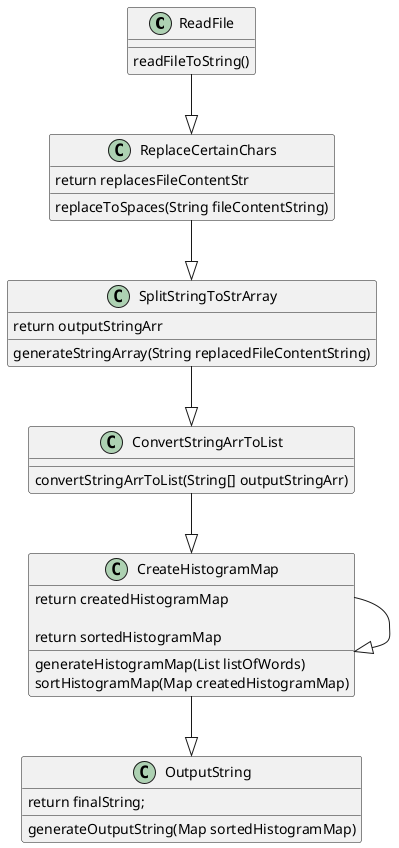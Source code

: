 @startuml
'https://plantuml.com/class-diagram

Class ReadFile
{
      readFileToString()
}


Class ReplaceCertainChars
{
    replaceToSpaces(String fileContentString)
        return replacesFileContentStr
}

Class SplitStringToStrArray
{
    generateStringArray(String replacedFileContentString)
        return outputStringArr
}
Class ConvertStringArrToList
{
    convertStringArrToList(String[] outputStringArr)
}

Class CreateHistogramMap
{
    generateHistogramMap(List listOfWords)
        return createdHistogramMap

    sortHistogramMap(Map createdHistogramMap)
        return sortedHistogramMap
}

Class OutputString
{
        generateOutputString(Map sortedHistogramMap)
            return finalString;
}

ReadFile --|> ReplaceCertainChars
ReplaceCertainChars --|> SplitStringToStrArray
SplitStringToStrArray --|> ConvertStringArrToList
ConvertStringArrToList --|> CreateHistogramMap
CreateHistogramMap --|> CreateHistogramMap
CreateHistogramMap --|> OutputString
@enduml